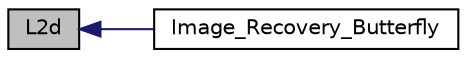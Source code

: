 digraph "L2d"
{
  edge [fontname="Helvetica",fontsize="10",labelfontname="Helvetica",labelfontsize="10"];
  node [fontname="Helvetica",fontsize="10",shape=record];
  rankdir="LR";
  Node124 [label="L2d",height=0.2,width=0.4,color="black", fillcolor="grey75", style="filled", fontcolor="black"];
  Node124 -> Node125 [dir="back",color="midnightblue",fontsize="10",style="solid",fontname="Helvetica"];
  Node125 [label="Image_Recovery_Butterfly",height=0.2,width=0.4,color="black", fillcolor="white", style="filled",URL="$_image___recovery_8h.html#a8f37a34ded6bb41f2a734c1218ef0dc7"];
}
